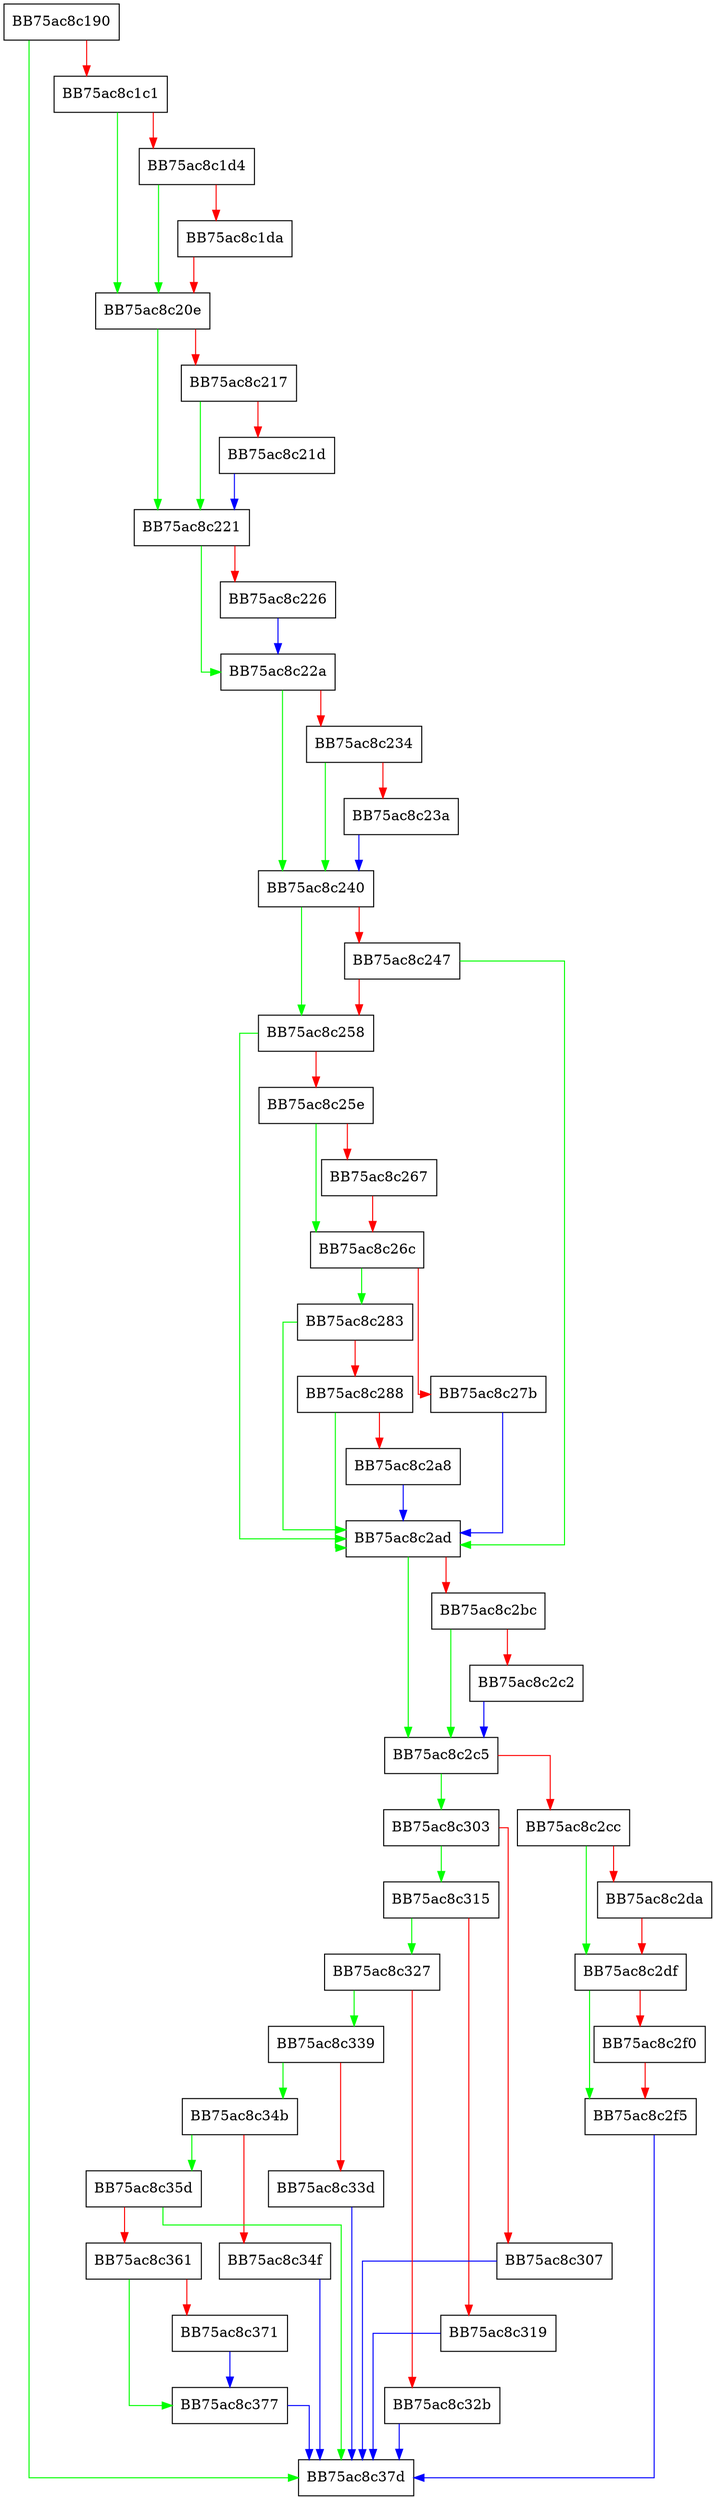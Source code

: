 digraph ApplyRemovalPolicies {
  node [shape="box"];
  graph [splines=ortho];
  BB75ac8c190 -> BB75ac8c37d [color="green"];
  BB75ac8c190 -> BB75ac8c1c1 [color="red"];
  BB75ac8c1c1 -> BB75ac8c20e [color="green"];
  BB75ac8c1c1 -> BB75ac8c1d4 [color="red"];
  BB75ac8c1d4 -> BB75ac8c20e [color="green"];
  BB75ac8c1d4 -> BB75ac8c1da [color="red"];
  BB75ac8c1da -> BB75ac8c20e [color="red"];
  BB75ac8c20e -> BB75ac8c221 [color="green"];
  BB75ac8c20e -> BB75ac8c217 [color="red"];
  BB75ac8c217 -> BB75ac8c221 [color="green"];
  BB75ac8c217 -> BB75ac8c21d [color="red"];
  BB75ac8c21d -> BB75ac8c221 [color="blue"];
  BB75ac8c221 -> BB75ac8c22a [color="green"];
  BB75ac8c221 -> BB75ac8c226 [color="red"];
  BB75ac8c226 -> BB75ac8c22a [color="blue"];
  BB75ac8c22a -> BB75ac8c240 [color="green"];
  BB75ac8c22a -> BB75ac8c234 [color="red"];
  BB75ac8c234 -> BB75ac8c240 [color="green"];
  BB75ac8c234 -> BB75ac8c23a [color="red"];
  BB75ac8c23a -> BB75ac8c240 [color="blue"];
  BB75ac8c240 -> BB75ac8c258 [color="green"];
  BB75ac8c240 -> BB75ac8c247 [color="red"];
  BB75ac8c247 -> BB75ac8c2ad [color="green"];
  BB75ac8c247 -> BB75ac8c258 [color="red"];
  BB75ac8c258 -> BB75ac8c2ad [color="green"];
  BB75ac8c258 -> BB75ac8c25e [color="red"];
  BB75ac8c25e -> BB75ac8c26c [color="green"];
  BB75ac8c25e -> BB75ac8c267 [color="red"];
  BB75ac8c267 -> BB75ac8c26c [color="red"];
  BB75ac8c26c -> BB75ac8c283 [color="green"];
  BB75ac8c26c -> BB75ac8c27b [color="red"];
  BB75ac8c27b -> BB75ac8c2ad [color="blue"];
  BB75ac8c283 -> BB75ac8c2ad [color="green"];
  BB75ac8c283 -> BB75ac8c288 [color="red"];
  BB75ac8c288 -> BB75ac8c2ad [color="green"];
  BB75ac8c288 -> BB75ac8c2a8 [color="red"];
  BB75ac8c2a8 -> BB75ac8c2ad [color="blue"];
  BB75ac8c2ad -> BB75ac8c2c5 [color="green"];
  BB75ac8c2ad -> BB75ac8c2bc [color="red"];
  BB75ac8c2bc -> BB75ac8c2c5 [color="green"];
  BB75ac8c2bc -> BB75ac8c2c2 [color="red"];
  BB75ac8c2c2 -> BB75ac8c2c5 [color="blue"];
  BB75ac8c2c5 -> BB75ac8c303 [color="green"];
  BB75ac8c2c5 -> BB75ac8c2cc [color="red"];
  BB75ac8c2cc -> BB75ac8c2df [color="green"];
  BB75ac8c2cc -> BB75ac8c2da [color="red"];
  BB75ac8c2da -> BB75ac8c2df [color="red"];
  BB75ac8c2df -> BB75ac8c2f5 [color="green"];
  BB75ac8c2df -> BB75ac8c2f0 [color="red"];
  BB75ac8c2f0 -> BB75ac8c2f5 [color="red"];
  BB75ac8c2f5 -> BB75ac8c37d [color="blue"];
  BB75ac8c303 -> BB75ac8c315 [color="green"];
  BB75ac8c303 -> BB75ac8c307 [color="red"];
  BB75ac8c307 -> BB75ac8c37d [color="blue"];
  BB75ac8c315 -> BB75ac8c327 [color="green"];
  BB75ac8c315 -> BB75ac8c319 [color="red"];
  BB75ac8c319 -> BB75ac8c37d [color="blue"];
  BB75ac8c327 -> BB75ac8c339 [color="green"];
  BB75ac8c327 -> BB75ac8c32b [color="red"];
  BB75ac8c32b -> BB75ac8c37d [color="blue"];
  BB75ac8c339 -> BB75ac8c34b [color="green"];
  BB75ac8c339 -> BB75ac8c33d [color="red"];
  BB75ac8c33d -> BB75ac8c37d [color="blue"];
  BB75ac8c34b -> BB75ac8c35d [color="green"];
  BB75ac8c34b -> BB75ac8c34f [color="red"];
  BB75ac8c34f -> BB75ac8c37d [color="blue"];
  BB75ac8c35d -> BB75ac8c37d [color="green"];
  BB75ac8c35d -> BB75ac8c361 [color="red"];
  BB75ac8c361 -> BB75ac8c377 [color="green"];
  BB75ac8c361 -> BB75ac8c371 [color="red"];
  BB75ac8c371 -> BB75ac8c377 [color="blue"];
  BB75ac8c377 -> BB75ac8c37d [color="blue"];
}